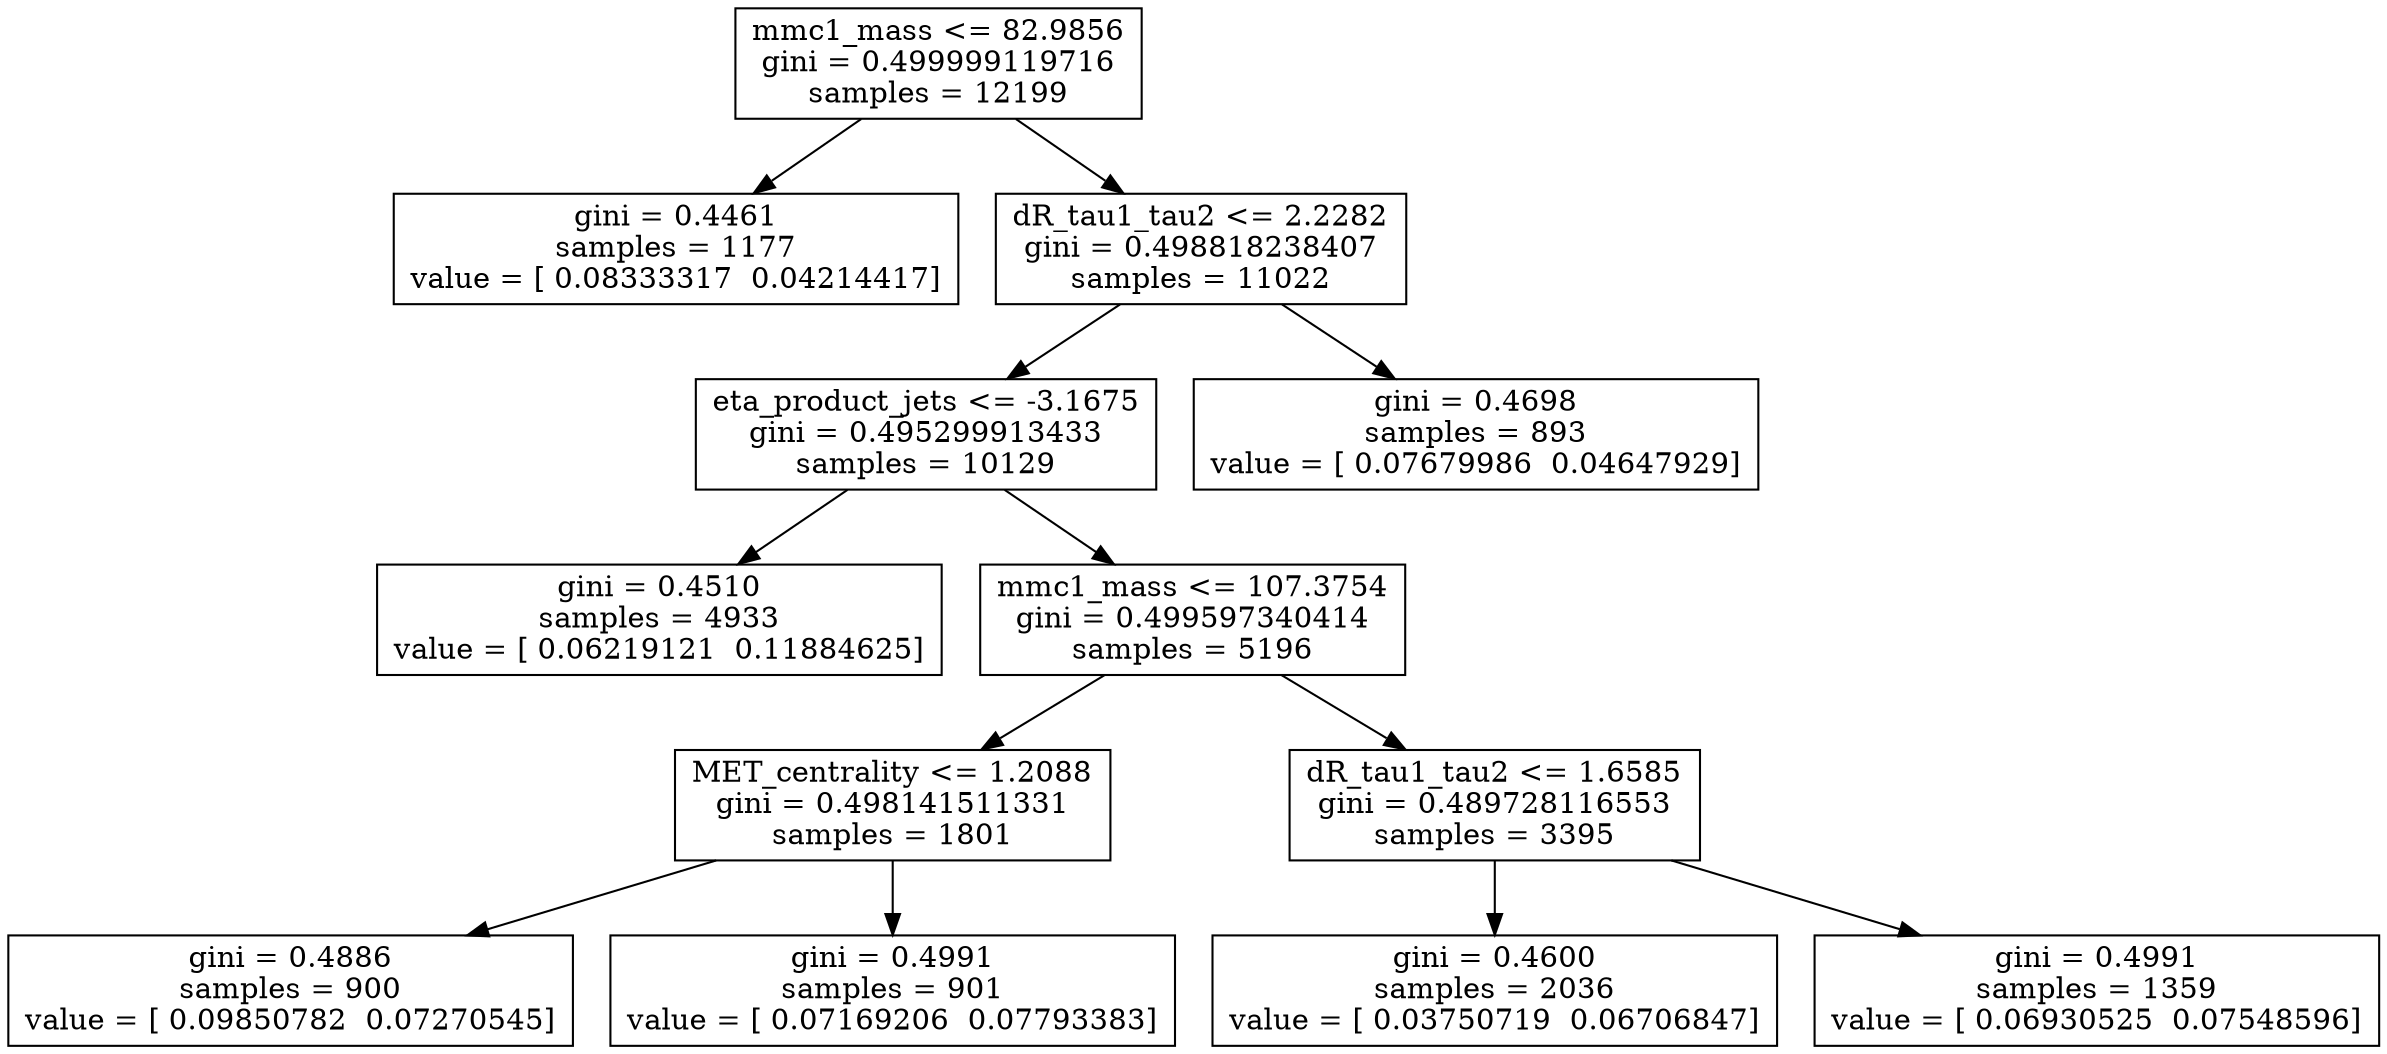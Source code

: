 digraph Tree {
0 [label="mmc1_mass <= 82.9856\ngini = 0.499999119716\nsamples = 12199", shape="box"] ;
1 [label="gini = 0.4461\nsamples = 1177\nvalue = [ 0.08333317  0.04214417]", shape="box"] ;
0 -> 1 ;
2 [label="dR_tau1_tau2 <= 2.2282\ngini = 0.498818238407\nsamples = 11022", shape="box"] ;
0 -> 2 ;
3 [label="eta_product_jets <= -3.1675\ngini = 0.495299913433\nsamples = 10129", shape="box"] ;
2 -> 3 ;
4 [label="gini = 0.4510\nsamples = 4933\nvalue = [ 0.06219121  0.11884625]", shape="box"] ;
3 -> 4 ;
5 [label="mmc1_mass <= 107.3754\ngini = 0.499597340414\nsamples = 5196", shape="box"] ;
3 -> 5 ;
6 [label="MET_centrality <= 1.2088\ngini = 0.498141511331\nsamples = 1801", shape="box"] ;
5 -> 6 ;
7 [label="gini = 0.4886\nsamples = 900\nvalue = [ 0.09850782  0.07270545]", shape="box"] ;
6 -> 7 ;
8 [label="gini = 0.4991\nsamples = 901\nvalue = [ 0.07169206  0.07793383]", shape="box"] ;
6 -> 8 ;
9 [label="dR_tau1_tau2 <= 1.6585\ngini = 0.489728116553\nsamples = 3395", shape="box"] ;
5 -> 9 ;
10 [label="gini = 0.4600\nsamples = 2036\nvalue = [ 0.03750719  0.06706847]", shape="box"] ;
9 -> 10 ;
11 [label="gini = 0.4991\nsamples = 1359\nvalue = [ 0.06930525  0.07548596]", shape="box"] ;
9 -> 11 ;
12 [label="gini = 0.4698\nsamples = 893\nvalue = [ 0.07679986  0.04647929]", shape="box"] ;
2 -> 12 ;
}